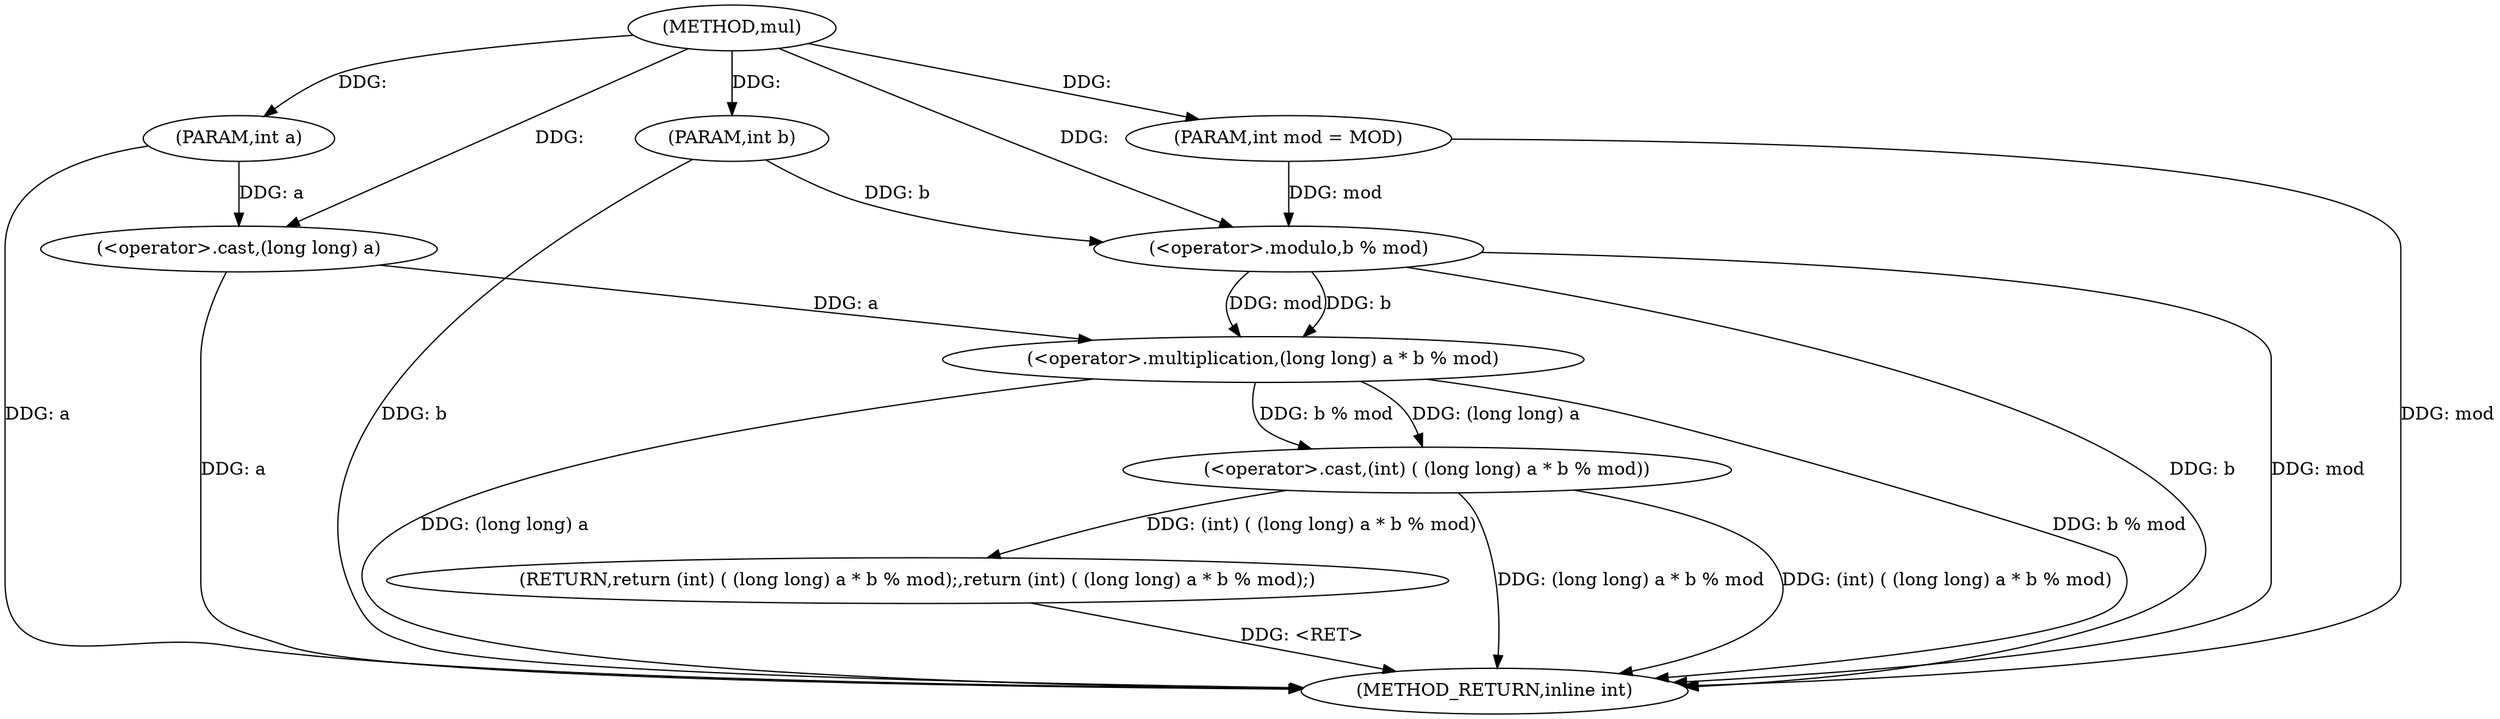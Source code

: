 digraph "mul" {  
"1000174" [label = "(METHOD,mul)" ]
"1000189" [label = "(METHOD_RETURN,inline int)" ]
"1000175" [label = "(PARAM,int a)" ]
"1000176" [label = "(PARAM,int b)" ]
"1000177" [label = "(PARAM,int mod = MOD)" ]
"1000179" [label = "(RETURN,return (int) ( (long long) a * b % mod);,return (int) ( (long long) a * b % mod);)" ]
"1000180" [label = "(<operator>.cast,(int) ( (long long) a * b % mod))" ]
"1000182" [label = "(<operator>.multiplication,(long long) a * b % mod)" ]
"1000183" [label = "(<operator>.cast,(long long) a)" ]
"1000186" [label = "(<operator>.modulo,b % mod)" ]
  "1000179" -> "1000189"  [ label = "DDG: <RET>"] 
  "1000175" -> "1000189"  [ label = "DDG: a"] 
  "1000176" -> "1000189"  [ label = "DDG: b"] 
  "1000177" -> "1000189"  [ label = "DDG: mod"] 
  "1000183" -> "1000189"  [ label = "DDG: a"] 
  "1000182" -> "1000189"  [ label = "DDG: (long long) a"] 
  "1000186" -> "1000189"  [ label = "DDG: b"] 
  "1000186" -> "1000189"  [ label = "DDG: mod"] 
  "1000182" -> "1000189"  [ label = "DDG: b % mod"] 
  "1000180" -> "1000189"  [ label = "DDG: (long long) a * b % mod"] 
  "1000180" -> "1000189"  [ label = "DDG: (int) ( (long long) a * b % mod)"] 
  "1000174" -> "1000175"  [ label = "DDG: "] 
  "1000174" -> "1000176"  [ label = "DDG: "] 
  "1000174" -> "1000177"  [ label = "DDG: "] 
  "1000180" -> "1000179"  [ label = "DDG: (int) ( (long long) a * b % mod)"] 
  "1000182" -> "1000180"  [ label = "DDG: (long long) a"] 
  "1000182" -> "1000180"  [ label = "DDG: b % mod"] 
  "1000183" -> "1000182"  [ label = "DDG: a"] 
  "1000186" -> "1000182"  [ label = "DDG: mod"] 
  "1000186" -> "1000182"  [ label = "DDG: b"] 
  "1000175" -> "1000183"  [ label = "DDG: a"] 
  "1000174" -> "1000183"  [ label = "DDG: "] 
  "1000176" -> "1000186"  [ label = "DDG: b"] 
  "1000174" -> "1000186"  [ label = "DDG: "] 
  "1000177" -> "1000186"  [ label = "DDG: mod"] 
}
